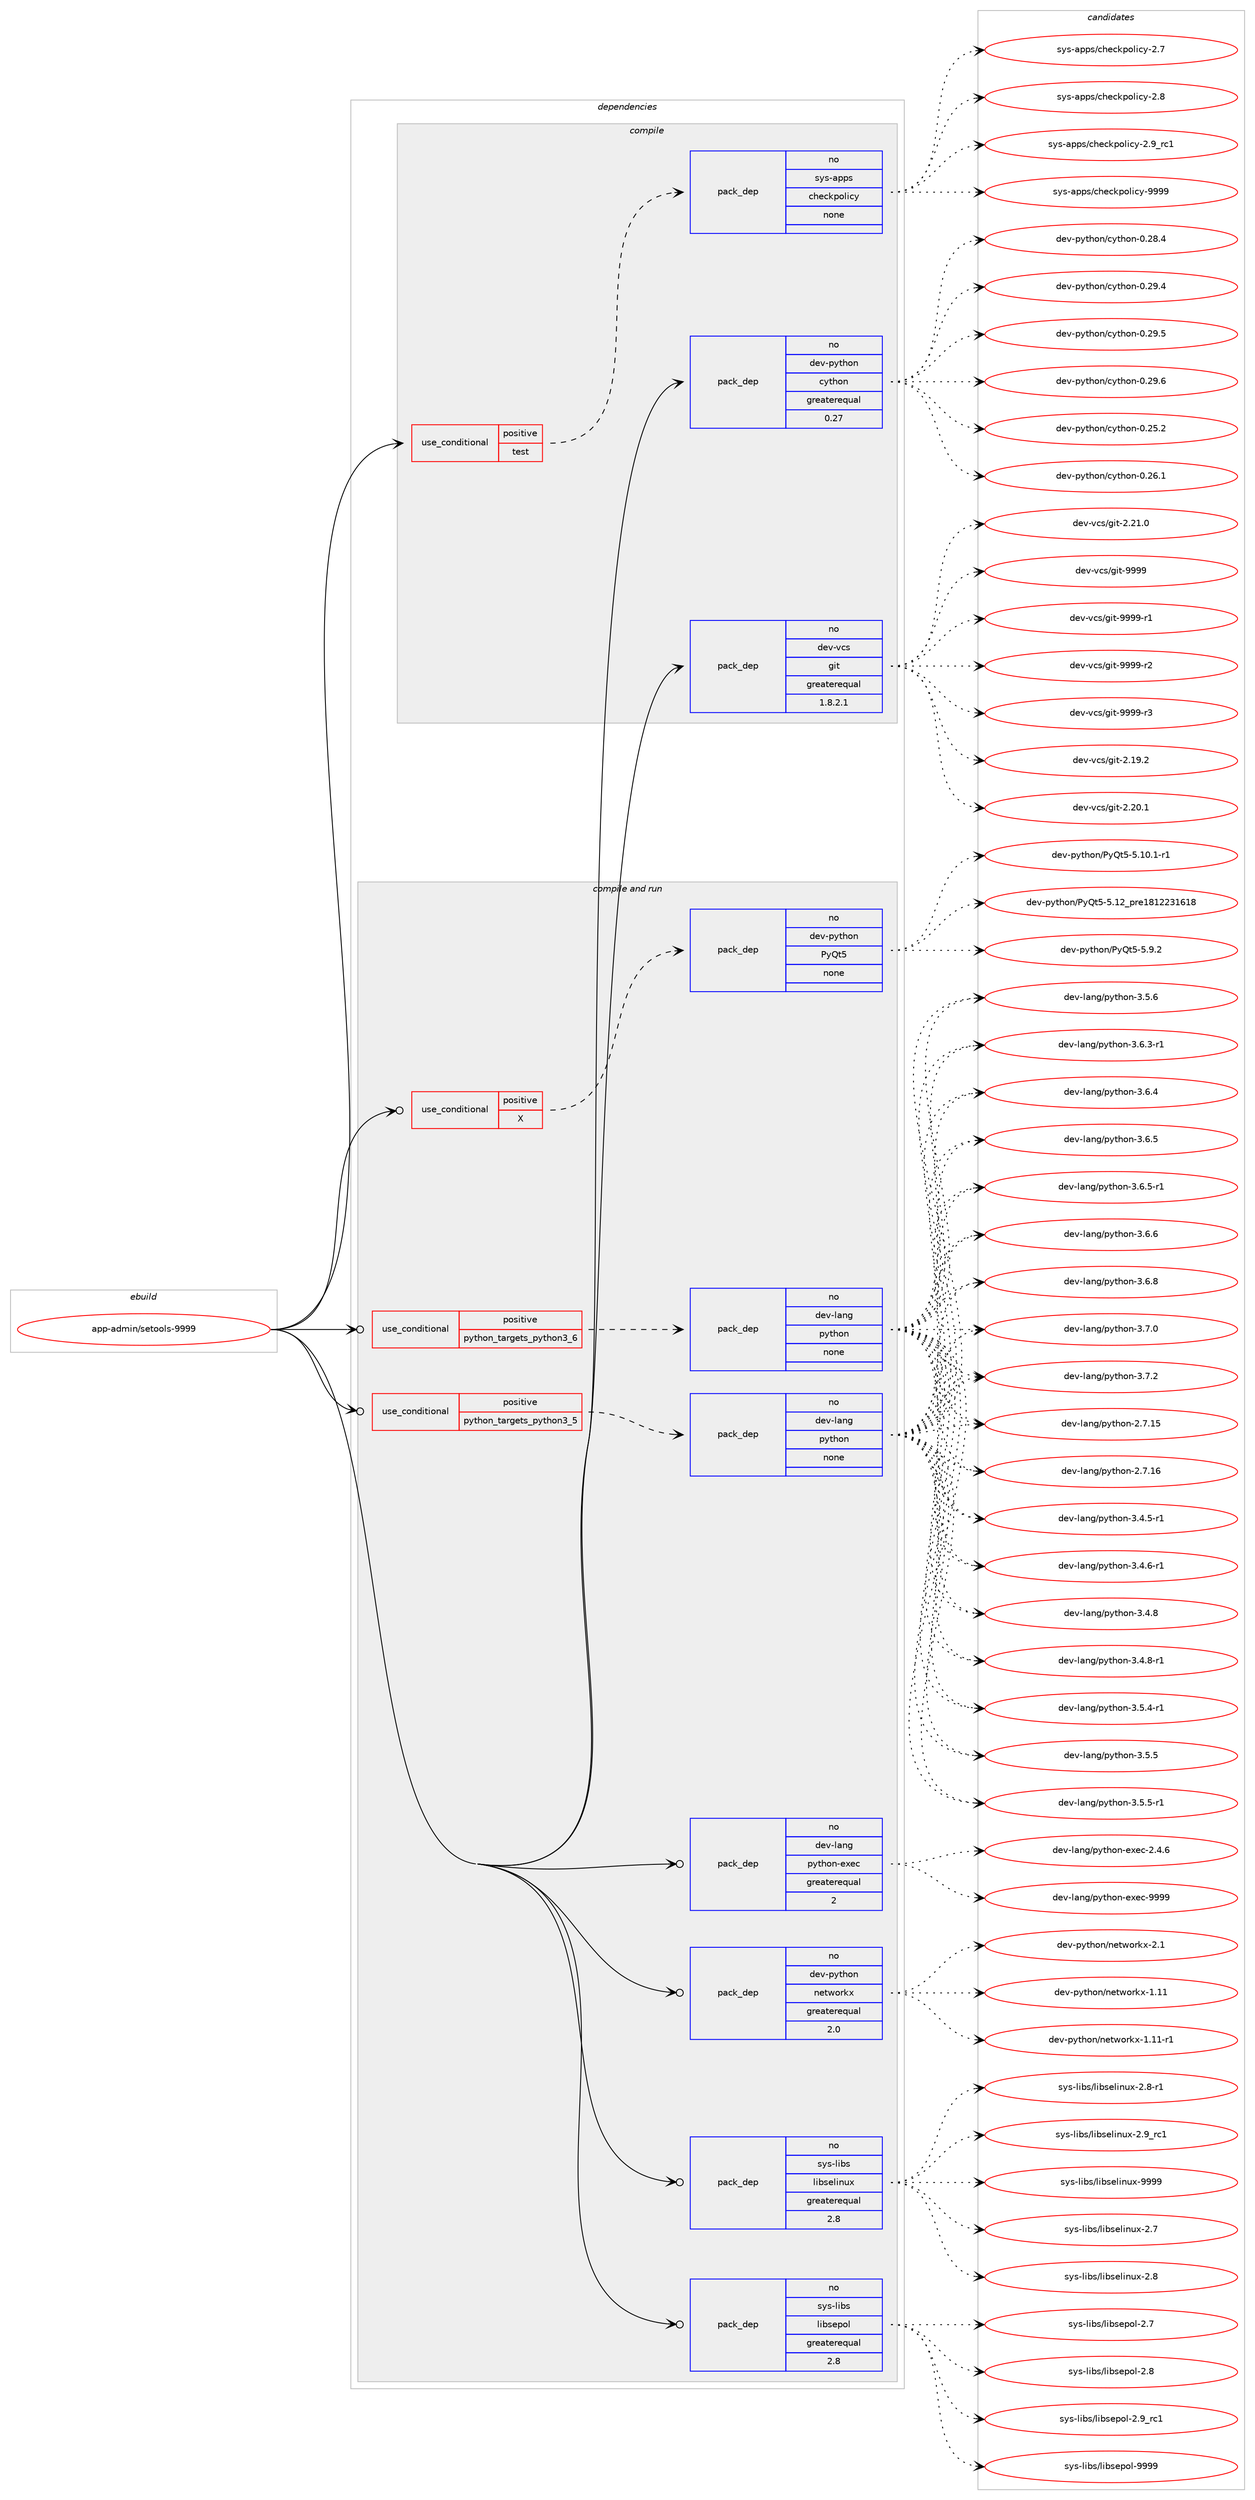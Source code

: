 digraph prolog {

# *************
# Graph options
# *************

newrank=true;
concentrate=true;
compound=true;
graph [rankdir=LR,fontname=Helvetica,fontsize=10,ranksep=1.5];#, ranksep=2.5, nodesep=0.2];
edge  [arrowhead=vee];
node  [fontname=Helvetica,fontsize=10];

# **********
# The ebuild
# **********

subgraph cluster_leftcol {
color=gray;
rank=same;
label=<<i>ebuild</i>>;
id [label="app-admin/setools-9999", color=red, width=4, href="../app-admin/setools-9999.svg"];
}

# ****************
# The dependencies
# ****************

subgraph cluster_midcol {
color=gray;
label=<<i>dependencies</i>>;
subgraph cluster_compile {
fillcolor="#eeeeee";
style=filled;
label=<<i>compile</i>>;
subgraph cond345992 {
dependency1269407 [label=<<TABLE BORDER="0" CELLBORDER="1" CELLSPACING="0" CELLPADDING="4"><TR><TD ROWSPAN="3" CELLPADDING="10">use_conditional</TD></TR><TR><TD>positive</TD></TR><TR><TD>test</TD></TR></TABLE>>, shape=none, color=red];
subgraph pack903739 {
dependency1269408 [label=<<TABLE BORDER="0" CELLBORDER="1" CELLSPACING="0" CELLPADDING="4" WIDTH="220"><TR><TD ROWSPAN="6" CELLPADDING="30">pack_dep</TD></TR><TR><TD WIDTH="110">no</TD></TR><TR><TD>sys-apps</TD></TR><TR><TD>checkpolicy</TD></TR><TR><TD>none</TD></TR><TR><TD></TD></TR></TABLE>>, shape=none, color=blue];
}
dependency1269407:e -> dependency1269408:w [weight=20,style="dashed",arrowhead="vee"];
}
id:e -> dependency1269407:w [weight=20,style="solid",arrowhead="vee"];
subgraph pack903740 {
dependency1269409 [label=<<TABLE BORDER="0" CELLBORDER="1" CELLSPACING="0" CELLPADDING="4" WIDTH="220"><TR><TD ROWSPAN="6" CELLPADDING="30">pack_dep</TD></TR><TR><TD WIDTH="110">no</TD></TR><TR><TD>dev-python</TD></TR><TR><TD>cython</TD></TR><TR><TD>greaterequal</TD></TR><TR><TD>0.27</TD></TR></TABLE>>, shape=none, color=blue];
}
id:e -> dependency1269409:w [weight=20,style="solid",arrowhead="vee"];
subgraph pack903741 {
dependency1269410 [label=<<TABLE BORDER="0" CELLBORDER="1" CELLSPACING="0" CELLPADDING="4" WIDTH="220"><TR><TD ROWSPAN="6" CELLPADDING="30">pack_dep</TD></TR><TR><TD WIDTH="110">no</TD></TR><TR><TD>dev-vcs</TD></TR><TR><TD>git</TD></TR><TR><TD>greaterequal</TD></TR><TR><TD>1.8.2.1</TD></TR></TABLE>>, shape=none, color=blue];
}
id:e -> dependency1269410:w [weight=20,style="solid",arrowhead="vee"];
}
subgraph cluster_compileandrun {
fillcolor="#eeeeee";
style=filled;
label=<<i>compile and run</i>>;
subgraph cond345993 {
dependency1269411 [label=<<TABLE BORDER="0" CELLBORDER="1" CELLSPACING="0" CELLPADDING="4"><TR><TD ROWSPAN="3" CELLPADDING="10">use_conditional</TD></TR><TR><TD>positive</TD></TR><TR><TD>X</TD></TR></TABLE>>, shape=none, color=red];
subgraph pack903742 {
dependency1269412 [label=<<TABLE BORDER="0" CELLBORDER="1" CELLSPACING="0" CELLPADDING="4" WIDTH="220"><TR><TD ROWSPAN="6" CELLPADDING="30">pack_dep</TD></TR><TR><TD WIDTH="110">no</TD></TR><TR><TD>dev-python</TD></TR><TR><TD>PyQt5</TD></TR><TR><TD>none</TD></TR><TR><TD></TD></TR></TABLE>>, shape=none, color=blue];
}
dependency1269411:e -> dependency1269412:w [weight=20,style="dashed",arrowhead="vee"];
}
id:e -> dependency1269411:w [weight=20,style="solid",arrowhead="odotvee"];
subgraph cond345994 {
dependency1269413 [label=<<TABLE BORDER="0" CELLBORDER="1" CELLSPACING="0" CELLPADDING="4"><TR><TD ROWSPAN="3" CELLPADDING="10">use_conditional</TD></TR><TR><TD>positive</TD></TR><TR><TD>python_targets_python3_5</TD></TR></TABLE>>, shape=none, color=red];
subgraph pack903743 {
dependency1269414 [label=<<TABLE BORDER="0" CELLBORDER="1" CELLSPACING="0" CELLPADDING="4" WIDTH="220"><TR><TD ROWSPAN="6" CELLPADDING="30">pack_dep</TD></TR><TR><TD WIDTH="110">no</TD></TR><TR><TD>dev-lang</TD></TR><TR><TD>python</TD></TR><TR><TD>none</TD></TR><TR><TD></TD></TR></TABLE>>, shape=none, color=blue];
}
dependency1269413:e -> dependency1269414:w [weight=20,style="dashed",arrowhead="vee"];
}
id:e -> dependency1269413:w [weight=20,style="solid",arrowhead="odotvee"];
subgraph cond345995 {
dependency1269415 [label=<<TABLE BORDER="0" CELLBORDER="1" CELLSPACING="0" CELLPADDING="4"><TR><TD ROWSPAN="3" CELLPADDING="10">use_conditional</TD></TR><TR><TD>positive</TD></TR><TR><TD>python_targets_python3_6</TD></TR></TABLE>>, shape=none, color=red];
subgraph pack903744 {
dependency1269416 [label=<<TABLE BORDER="0" CELLBORDER="1" CELLSPACING="0" CELLPADDING="4" WIDTH="220"><TR><TD ROWSPAN="6" CELLPADDING="30">pack_dep</TD></TR><TR><TD WIDTH="110">no</TD></TR><TR><TD>dev-lang</TD></TR><TR><TD>python</TD></TR><TR><TD>none</TD></TR><TR><TD></TD></TR></TABLE>>, shape=none, color=blue];
}
dependency1269415:e -> dependency1269416:w [weight=20,style="dashed",arrowhead="vee"];
}
id:e -> dependency1269415:w [weight=20,style="solid",arrowhead="odotvee"];
subgraph pack903745 {
dependency1269417 [label=<<TABLE BORDER="0" CELLBORDER="1" CELLSPACING="0" CELLPADDING="4" WIDTH="220"><TR><TD ROWSPAN="6" CELLPADDING="30">pack_dep</TD></TR><TR><TD WIDTH="110">no</TD></TR><TR><TD>dev-lang</TD></TR><TR><TD>python-exec</TD></TR><TR><TD>greaterequal</TD></TR><TR><TD>2</TD></TR></TABLE>>, shape=none, color=blue];
}
id:e -> dependency1269417:w [weight=20,style="solid",arrowhead="odotvee"];
subgraph pack903746 {
dependency1269418 [label=<<TABLE BORDER="0" CELLBORDER="1" CELLSPACING="0" CELLPADDING="4" WIDTH="220"><TR><TD ROWSPAN="6" CELLPADDING="30">pack_dep</TD></TR><TR><TD WIDTH="110">no</TD></TR><TR><TD>dev-python</TD></TR><TR><TD>networkx</TD></TR><TR><TD>greaterequal</TD></TR><TR><TD>2.0</TD></TR></TABLE>>, shape=none, color=blue];
}
id:e -> dependency1269418:w [weight=20,style="solid",arrowhead="odotvee"];
subgraph pack903747 {
dependency1269419 [label=<<TABLE BORDER="0" CELLBORDER="1" CELLSPACING="0" CELLPADDING="4" WIDTH="220"><TR><TD ROWSPAN="6" CELLPADDING="30">pack_dep</TD></TR><TR><TD WIDTH="110">no</TD></TR><TR><TD>sys-libs</TD></TR><TR><TD>libselinux</TD></TR><TR><TD>greaterequal</TD></TR><TR><TD>2.8</TD></TR></TABLE>>, shape=none, color=blue];
}
id:e -> dependency1269419:w [weight=20,style="solid",arrowhead="odotvee"];
subgraph pack903748 {
dependency1269420 [label=<<TABLE BORDER="0" CELLBORDER="1" CELLSPACING="0" CELLPADDING="4" WIDTH="220"><TR><TD ROWSPAN="6" CELLPADDING="30">pack_dep</TD></TR><TR><TD WIDTH="110">no</TD></TR><TR><TD>sys-libs</TD></TR><TR><TD>libsepol</TD></TR><TR><TD>greaterequal</TD></TR><TR><TD>2.8</TD></TR></TABLE>>, shape=none, color=blue];
}
id:e -> dependency1269420:w [weight=20,style="solid",arrowhead="odotvee"];
}
subgraph cluster_run {
fillcolor="#eeeeee";
style=filled;
label=<<i>run</i>>;
}
}

# **************
# The candidates
# **************

subgraph cluster_choices {
rank=same;
color=gray;
label=<<i>candidates</i>>;

subgraph choice903739 {
color=black;
nodesep=1;
choice11512111545971121121154799104101991071121111081059912145504655 [label="sys-apps/checkpolicy-2.7", color=red, width=4,href="../sys-apps/checkpolicy-2.7.svg"];
choice11512111545971121121154799104101991071121111081059912145504656 [label="sys-apps/checkpolicy-2.8", color=red, width=4,href="../sys-apps/checkpolicy-2.8.svg"];
choice11512111545971121121154799104101991071121111081059912145504657951149949 [label="sys-apps/checkpolicy-2.9_rc1", color=red, width=4,href="../sys-apps/checkpolicy-2.9_rc1.svg"];
choice1151211154597112112115479910410199107112111108105991214557575757 [label="sys-apps/checkpolicy-9999", color=red, width=4,href="../sys-apps/checkpolicy-9999.svg"];
dependency1269408:e -> choice11512111545971121121154799104101991071121111081059912145504655:w [style=dotted,weight="100"];
dependency1269408:e -> choice11512111545971121121154799104101991071121111081059912145504656:w [style=dotted,weight="100"];
dependency1269408:e -> choice11512111545971121121154799104101991071121111081059912145504657951149949:w [style=dotted,weight="100"];
dependency1269408:e -> choice1151211154597112112115479910410199107112111108105991214557575757:w [style=dotted,weight="100"];
}
subgraph choice903740 {
color=black;
nodesep=1;
choice10010111845112121116104111110479912111610411111045484650534650 [label="dev-python/cython-0.25.2", color=red, width=4,href="../dev-python/cython-0.25.2.svg"];
choice10010111845112121116104111110479912111610411111045484650544649 [label="dev-python/cython-0.26.1", color=red, width=4,href="../dev-python/cython-0.26.1.svg"];
choice10010111845112121116104111110479912111610411111045484650564652 [label="dev-python/cython-0.28.4", color=red, width=4,href="../dev-python/cython-0.28.4.svg"];
choice10010111845112121116104111110479912111610411111045484650574652 [label="dev-python/cython-0.29.4", color=red, width=4,href="../dev-python/cython-0.29.4.svg"];
choice10010111845112121116104111110479912111610411111045484650574653 [label="dev-python/cython-0.29.5", color=red, width=4,href="../dev-python/cython-0.29.5.svg"];
choice10010111845112121116104111110479912111610411111045484650574654 [label="dev-python/cython-0.29.6", color=red, width=4,href="../dev-python/cython-0.29.6.svg"];
dependency1269409:e -> choice10010111845112121116104111110479912111610411111045484650534650:w [style=dotted,weight="100"];
dependency1269409:e -> choice10010111845112121116104111110479912111610411111045484650544649:w [style=dotted,weight="100"];
dependency1269409:e -> choice10010111845112121116104111110479912111610411111045484650564652:w [style=dotted,weight="100"];
dependency1269409:e -> choice10010111845112121116104111110479912111610411111045484650574652:w [style=dotted,weight="100"];
dependency1269409:e -> choice10010111845112121116104111110479912111610411111045484650574653:w [style=dotted,weight="100"];
dependency1269409:e -> choice10010111845112121116104111110479912111610411111045484650574654:w [style=dotted,weight="100"];
}
subgraph choice903741 {
color=black;
nodesep=1;
choice10010111845118991154710310511645504649574650 [label="dev-vcs/git-2.19.2", color=red, width=4,href="../dev-vcs/git-2.19.2.svg"];
choice10010111845118991154710310511645504650484649 [label="dev-vcs/git-2.20.1", color=red, width=4,href="../dev-vcs/git-2.20.1.svg"];
choice10010111845118991154710310511645504650494648 [label="dev-vcs/git-2.21.0", color=red, width=4,href="../dev-vcs/git-2.21.0.svg"];
choice1001011184511899115471031051164557575757 [label="dev-vcs/git-9999", color=red, width=4,href="../dev-vcs/git-9999.svg"];
choice10010111845118991154710310511645575757574511449 [label="dev-vcs/git-9999-r1", color=red, width=4,href="../dev-vcs/git-9999-r1.svg"];
choice10010111845118991154710310511645575757574511450 [label="dev-vcs/git-9999-r2", color=red, width=4,href="../dev-vcs/git-9999-r2.svg"];
choice10010111845118991154710310511645575757574511451 [label="dev-vcs/git-9999-r3", color=red, width=4,href="../dev-vcs/git-9999-r3.svg"];
dependency1269410:e -> choice10010111845118991154710310511645504649574650:w [style=dotted,weight="100"];
dependency1269410:e -> choice10010111845118991154710310511645504650484649:w [style=dotted,weight="100"];
dependency1269410:e -> choice10010111845118991154710310511645504650494648:w [style=dotted,weight="100"];
dependency1269410:e -> choice1001011184511899115471031051164557575757:w [style=dotted,weight="100"];
dependency1269410:e -> choice10010111845118991154710310511645575757574511449:w [style=dotted,weight="100"];
dependency1269410:e -> choice10010111845118991154710310511645575757574511450:w [style=dotted,weight="100"];
dependency1269410:e -> choice10010111845118991154710310511645575757574511451:w [style=dotted,weight="100"];
}
subgraph choice903742 {
color=black;
nodesep=1;
choice1001011184511212111610411111047801218111653455346494846494511449 [label="dev-python/PyQt5-5.10.1-r1", color=red, width=4,href="../dev-python/PyQt5-5.10.1-r1.svg"];
choice100101118451121211161041111104780121811165345534649509511211410149564950505149544956 [label="dev-python/PyQt5-5.12_pre1812231618", color=red, width=4,href="../dev-python/PyQt5-5.12_pre1812231618.svg"];
choice1001011184511212111610411111047801218111653455346574650 [label="dev-python/PyQt5-5.9.2", color=red, width=4,href="../dev-python/PyQt5-5.9.2.svg"];
dependency1269412:e -> choice1001011184511212111610411111047801218111653455346494846494511449:w [style=dotted,weight="100"];
dependency1269412:e -> choice100101118451121211161041111104780121811165345534649509511211410149564950505149544956:w [style=dotted,weight="100"];
dependency1269412:e -> choice1001011184511212111610411111047801218111653455346574650:w [style=dotted,weight="100"];
}
subgraph choice903743 {
color=black;
nodesep=1;
choice10010111845108971101034711212111610411111045504655464953 [label="dev-lang/python-2.7.15", color=red, width=4,href="../dev-lang/python-2.7.15.svg"];
choice10010111845108971101034711212111610411111045504655464954 [label="dev-lang/python-2.7.16", color=red, width=4,href="../dev-lang/python-2.7.16.svg"];
choice1001011184510897110103471121211161041111104551465246534511449 [label="dev-lang/python-3.4.5-r1", color=red, width=4,href="../dev-lang/python-3.4.5-r1.svg"];
choice1001011184510897110103471121211161041111104551465246544511449 [label="dev-lang/python-3.4.6-r1", color=red, width=4,href="../dev-lang/python-3.4.6-r1.svg"];
choice100101118451089711010347112121116104111110455146524656 [label="dev-lang/python-3.4.8", color=red, width=4,href="../dev-lang/python-3.4.8.svg"];
choice1001011184510897110103471121211161041111104551465246564511449 [label="dev-lang/python-3.4.8-r1", color=red, width=4,href="../dev-lang/python-3.4.8-r1.svg"];
choice1001011184510897110103471121211161041111104551465346524511449 [label="dev-lang/python-3.5.4-r1", color=red, width=4,href="../dev-lang/python-3.5.4-r1.svg"];
choice100101118451089711010347112121116104111110455146534653 [label="dev-lang/python-3.5.5", color=red, width=4,href="../dev-lang/python-3.5.5.svg"];
choice1001011184510897110103471121211161041111104551465346534511449 [label="dev-lang/python-3.5.5-r1", color=red, width=4,href="../dev-lang/python-3.5.5-r1.svg"];
choice100101118451089711010347112121116104111110455146534654 [label="dev-lang/python-3.5.6", color=red, width=4,href="../dev-lang/python-3.5.6.svg"];
choice1001011184510897110103471121211161041111104551465446514511449 [label="dev-lang/python-3.6.3-r1", color=red, width=4,href="../dev-lang/python-3.6.3-r1.svg"];
choice100101118451089711010347112121116104111110455146544652 [label="dev-lang/python-3.6.4", color=red, width=4,href="../dev-lang/python-3.6.4.svg"];
choice100101118451089711010347112121116104111110455146544653 [label="dev-lang/python-3.6.5", color=red, width=4,href="../dev-lang/python-3.6.5.svg"];
choice1001011184510897110103471121211161041111104551465446534511449 [label="dev-lang/python-3.6.5-r1", color=red, width=4,href="../dev-lang/python-3.6.5-r1.svg"];
choice100101118451089711010347112121116104111110455146544654 [label="dev-lang/python-3.6.6", color=red, width=4,href="../dev-lang/python-3.6.6.svg"];
choice100101118451089711010347112121116104111110455146544656 [label="dev-lang/python-3.6.8", color=red, width=4,href="../dev-lang/python-3.6.8.svg"];
choice100101118451089711010347112121116104111110455146554648 [label="dev-lang/python-3.7.0", color=red, width=4,href="../dev-lang/python-3.7.0.svg"];
choice100101118451089711010347112121116104111110455146554650 [label="dev-lang/python-3.7.2", color=red, width=4,href="../dev-lang/python-3.7.2.svg"];
dependency1269414:e -> choice10010111845108971101034711212111610411111045504655464953:w [style=dotted,weight="100"];
dependency1269414:e -> choice10010111845108971101034711212111610411111045504655464954:w [style=dotted,weight="100"];
dependency1269414:e -> choice1001011184510897110103471121211161041111104551465246534511449:w [style=dotted,weight="100"];
dependency1269414:e -> choice1001011184510897110103471121211161041111104551465246544511449:w [style=dotted,weight="100"];
dependency1269414:e -> choice100101118451089711010347112121116104111110455146524656:w [style=dotted,weight="100"];
dependency1269414:e -> choice1001011184510897110103471121211161041111104551465246564511449:w [style=dotted,weight="100"];
dependency1269414:e -> choice1001011184510897110103471121211161041111104551465346524511449:w [style=dotted,weight="100"];
dependency1269414:e -> choice100101118451089711010347112121116104111110455146534653:w [style=dotted,weight="100"];
dependency1269414:e -> choice1001011184510897110103471121211161041111104551465346534511449:w [style=dotted,weight="100"];
dependency1269414:e -> choice100101118451089711010347112121116104111110455146534654:w [style=dotted,weight="100"];
dependency1269414:e -> choice1001011184510897110103471121211161041111104551465446514511449:w [style=dotted,weight="100"];
dependency1269414:e -> choice100101118451089711010347112121116104111110455146544652:w [style=dotted,weight="100"];
dependency1269414:e -> choice100101118451089711010347112121116104111110455146544653:w [style=dotted,weight="100"];
dependency1269414:e -> choice1001011184510897110103471121211161041111104551465446534511449:w [style=dotted,weight="100"];
dependency1269414:e -> choice100101118451089711010347112121116104111110455146544654:w [style=dotted,weight="100"];
dependency1269414:e -> choice100101118451089711010347112121116104111110455146544656:w [style=dotted,weight="100"];
dependency1269414:e -> choice100101118451089711010347112121116104111110455146554648:w [style=dotted,weight="100"];
dependency1269414:e -> choice100101118451089711010347112121116104111110455146554650:w [style=dotted,weight="100"];
}
subgraph choice903744 {
color=black;
nodesep=1;
choice10010111845108971101034711212111610411111045504655464953 [label="dev-lang/python-2.7.15", color=red, width=4,href="../dev-lang/python-2.7.15.svg"];
choice10010111845108971101034711212111610411111045504655464954 [label="dev-lang/python-2.7.16", color=red, width=4,href="../dev-lang/python-2.7.16.svg"];
choice1001011184510897110103471121211161041111104551465246534511449 [label="dev-lang/python-3.4.5-r1", color=red, width=4,href="../dev-lang/python-3.4.5-r1.svg"];
choice1001011184510897110103471121211161041111104551465246544511449 [label="dev-lang/python-3.4.6-r1", color=red, width=4,href="../dev-lang/python-3.4.6-r1.svg"];
choice100101118451089711010347112121116104111110455146524656 [label="dev-lang/python-3.4.8", color=red, width=4,href="../dev-lang/python-3.4.8.svg"];
choice1001011184510897110103471121211161041111104551465246564511449 [label="dev-lang/python-3.4.8-r1", color=red, width=4,href="../dev-lang/python-3.4.8-r1.svg"];
choice1001011184510897110103471121211161041111104551465346524511449 [label="dev-lang/python-3.5.4-r1", color=red, width=4,href="../dev-lang/python-3.5.4-r1.svg"];
choice100101118451089711010347112121116104111110455146534653 [label="dev-lang/python-3.5.5", color=red, width=4,href="../dev-lang/python-3.5.5.svg"];
choice1001011184510897110103471121211161041111104551465346534511449 [label="dev-lang/python-3.5.5-r1", color=red, width=4,href="../dev-lang/python-3.5.5-r1.svg"];
choice100101118451089711010347112121116104111110455146534654 [label="dev-lang/python-3.5.6", color=red, width=4,href="../dev-lang/python-3.5.6.svg"];
choice1001011184510897110103471121211161041111104551465446514511449 [label="dev-lang/python-3.6.3-r1", color=red, width=4,href="../dev-lang/python-3.6.3-r1.svg"];
choice100101118451089711010347112121116104111110455146544652 [label="dev-lang/python-3.6.4", color=red, width=4,href="../dev-lang/python-3.6.4.svg"];
choice100101118451089711010347112121116104111110455146544653 [label="dev-lang/python-3.6.5", color=red, width=4,href="../dev-lang/python-3.6.5.svg"];
choice1001011184510897110103471121211161041111104551465446534511449 [label="dev-lang/python-3.6.5-r1", color=red, width=4,href="../dev-lang/python-3.6.5-r1.svg"];
choice100101118451089711010347112121116104111110455146544654 [label="dev-lang/python-3.6.6", color=red, width=4,href="../dev-lang/python-3.6.6.svg"];
choice100101118451089711010347112121116104111110455146544656 [label="dev-lang/python-3.6.8", color=red, width=4,href="../dev-lang/python-3.6.8.svg"];
choice100101118451089711010347112121116104111110455146554648 [label="dev-lang/python-3.7.0", color=red, width=4,href="../dev-lang/python-3.7.0.svg"];
choice100101118451089711010347112121116104111110455146554650 [label="dev-lang/python-3.7.2", color=red, width=4,href="../dev-lang/python-3.7.2.svg"];
dependency1269416:e -> choice10010111845108971101034711212111610411111045504655464953:w [style=dotted,weight="100"];
dependency1269416:e -> choice10010111845108971101034711212111610411111045504655464954:w [style=dotted,weight="100"];
dependency1269416:e -> choice1001011184510897110103471121211161041111104551465246534511449:w [style=dotted,weight="100"];
dependency1269416:e -> choice1001011184510897110103471121211161041111104551465246544511449:w [style=dotted,weight="100"];
dependency1269416:e -> choice100101118451089711010347112121116104111110455146524656:w [style=dotted,weight="100"];
dependency1269416:e -> choice1001011184510897110103471121211161041111104551465246564511449:w [style=dotted,weight="100"];
dependency1269416:e -> choice1001011184510897110103471121211161041111104551465346524511449:w [style=dotted,weight="100"];
dependency1269416:e -> choice100101118451089711010347112121116104111110455146534653:w [style=dotted,weight="100"];
dependency1269416:e -> choice1001011184510897110103471121211161041111104551465346534511449:w [style=dotted,weight="100"];
dependency1269416:e -> choice100101118451089711010347112121116104111110455146534654:w [style=dotted,weight="100"];
dependency1269416:e -> choice1001011184510897110103471121211161041111104551465446514511449:w [style=dotted,weight="100"];
dependency1269416:e -> choice100101118451089711010347112121116104111110455146544652:w [style=dotted,weight="100"];
dependency1269416:e -> choice100101118451089711010347112121116104111110455146544653:w [style=dotted,weight="100"];
dependency1269416:e -> choice1001011184510897110103471121211161041111104551465446534511449:w [style=dotted,weight="100"];
dependency1269416:e -> choice100101118451089711010347112121116104111110455146544654:w [style=dotted,weight="100"];
dependency1269416:e -> choice100101118451089711010347112121116104111110455146544656:w [style=dotted,weight="100"];
dependency1269416:e -> choice100101118451089711010347112121116104111110455146554648:w [style=dotted,weight="100"];
dependency1269416:e -> choice100101118451089711010347112121116104111110455146554650:w [style=dotted,weight="100"];
}
subgraph choice903745 {
color=black;
nodesep=1;
choice1001011184510897110103471121211161041111104510112010199455046524654 [label="dev-lang/python-exec-2.4.6", color=red, width=4,href="../dev-lang/python-exec-2.4.6.svg"];
choice10010111845108971101034711212111610411111045101120101994557575757 [label="dev-lang/python-exec-9999", color=red, width=4,href="../dev-lang/python-exec-9999.svg"];
dependency1269417:e -> choice1001011184510897110103471121211161041111104510112010199455046524654:w [style=dotted,weight="100"];
dependency1269417:e -> choice10010111845108971101034711212111610411111045101120101994557575757:w [style=dotted,weight="100"];
}
subgraph choice903746 {
color=black;
nodesep=1;
choice10010111845112121116104111110471101011161191111141071204549464949 [label="dev-python/networkx-1.11", color=red, width=4,href="../dev-python/networkx-1.11.svg"];
choice100101118451121211161041111104711010111611911111410712045494649494511449 [label="dev-python/networkx-1.11-r1", color=red, width=4,href="../dev-python/networkx-1.11-r1.svg"];
choice100101118451121211161041111104711010111611911111410712045504649 [label="dev-python/networkx-2.1", color=red, width=4,href="../dev-python/networkx-2.1.svg"];
dependency1269418:e -> choice10010111845112121116104111110471101011161191111141071204549464949:w [style=dotted,weight="100"];
dependency1269418:e -> choice100101118451121211161041111104711010111611911111410712045494649494511449:w [style=dotted,weight="100"];
dependency1269418:e -> choice100101118451121211161041111104711010111611911111410712045504649:w [style=dotted,weight="100"];
}
subgraph choice903747 {
color=black;
nodesep=1;
choice1151211154510810598115471081059811510110810511011712045504655 [label="sys-libs/libselinux-2.7", color=red, width=4,href="../sys-libs/libselinux-2.7.svg"];
choice1151211154510810598115471081059811510110810511011712045504656 [label="sys-libs/libselinux-2.8", color=red, width=4,href="../sys-libs/libselinux-2.8.svg"];
choice11512111545108105981154710810598115101108105110117120455046564511449 [label="sys-libs/libselinux-2.8-r1", color=red, width=4,href="../sys-libs/libselinux-2.8-r1.svg"];
choice1151211154510810598115471081059811510110810511011712045504657951149949 [label="sys-libs/libselinux-2.9_rc1", color=red, width=4,href="../sys-libs/libselinux-2.9_rc1.svg"];
choice115121115451081059811547108105981151011081051101171204557575757 [label="sys-libs/libselinux-9999", color=red, width=4,href="../sys-libs/libselinux-9999.svg"];
dependency1269419:e -> choice1151211154510810598115471081059811510110810511011712045504655:w [style=dotted,weight="100"];
dependency1269419:e -> choice1151211154510810598115471081059811510110810511011712045504656:w [style=dotted,weight="100"];
dependency1269419:e -> choice11512111545108105981154710810598115101108105110117120455046564511449:w [style=dotted,weight="100"];
dependency1269419:e -> choice1151211154510810598115471081059811510110810511011712045504657951149949:w [style=dotted,weight="100"];
dependency1269419:e -> choice115121115451081059811547108105981151011081051101171204557575757:w [style=dotted,weight="100"];
}
subgraph choice903748 {
color=black;
nodesep=1;
choice1151211154510810598115471081059811510111211110845504655 [label="sys-libs/libsepol-2.7", color=red, width=4,href="../sys-libs/libsepol-2.7.svg"];
choice1151211154510810598115471081059811510111211110845504656 [label="sys-libs/libsepol-2.8", color=red, width=4,href="../sys-libs/libsepol-2.8.svg"];
choice1151211154510810598115471081059811510111211110845504657951149949 [label="sys-libs/libsepol-2.9_rc1", color=red, width=4,href="../sys-libs/libsepol-2.9_rc1.svg"];
choice115121115451081059811547108105981151011121111084557575757 [label="sys-libs/libsepol-9999", color=red, width=4,href="../sys-libs/libsepol-9999.svg"];
dependency1269420:e -> choice1151211154510810598115471081059811510111211110845504655:w [style=dotted,weight="100"];
dependency1269420:e -> choice1151211154510810598115471081059811510111211110845504656:w [style=dotted,weight="100"];
dependency1269420:e -> choice1151211154510810598115471081059811510111211110845504657951149949:w [style=dotted,weight="100"];
dependency1269420:e -> choice115121115451081059811547108105981151011121111084557575757:w [style=dotted,weight="100"];
}
}

}
